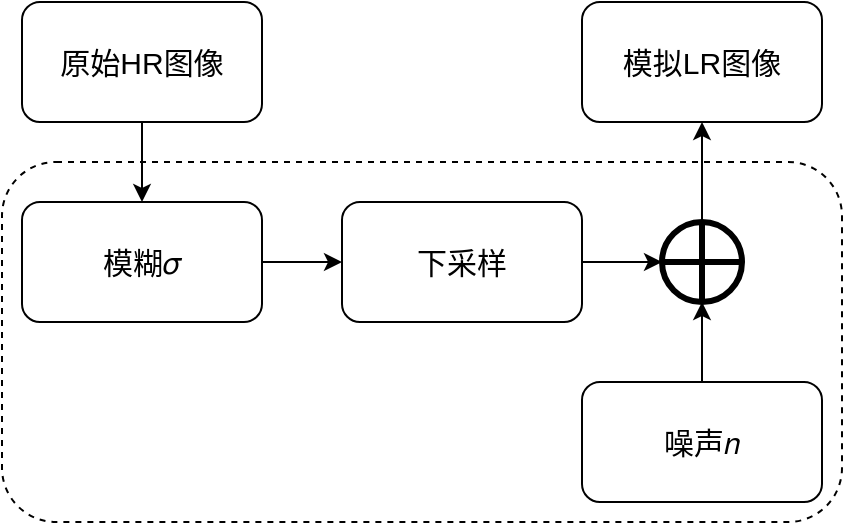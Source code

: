 <mxfile>
    <diagram id="FbYk2MmdT6vzHvfKiVY0" name="Page-1">
        <mxGraphModel dx="639" dy="680" grid="1" gridSize="10" guides="1" tooltips="1" connect="1" arrows="1" fold="1" page="1" pageScale="1" pageWidth="827" pageHeight="1169" math="0" shadow="0">
            <root>
                <mxCell id="0"/>
                <mxCell id="1" parent="0"/>
                <mxCell id="36" value="&lt;br&gt;&lt;br&gt;&lt;br&gt;&lt;br&gt;&lt;br&gt;&lt;br&gt;&lt;br&gt;" style="rounded=1;whiteSpace=wrap;html=1;fontSize=20;fillColor=none;dashed=1;" parent="1" vertex="1">
                    <mxGeometry x="40" y="280" width="420" height="180" as="geometry"/>
                </mxCell>
                <mxCell id="4" value="" style="edgeStyle=none;html=1;fontSize=20;fontStyle=1" parent="1" source="2" target="3" edge="1">
                    <mxGeometry relative="1" as="geometry"/>
                </mxCell>
                <mxCell id="2" value="原始HR图像" style="rounded=1;whiteSpace=wrap;html=1;fontSize=15;fontStyle=0" parent="1" vertex="1">
                    <mxGeometry x="50" y="200" width="120" height="60" as="geometry"/>
                </mxCell>
                <mxCell id="38" value="" style="edgeStyle=none;html=1;" parent="1" source="3" target="5" edge="1">
                    <mxGeometry relative="1" as="geometry"/>
                </mxCell>
                <mxCell id="3" value="模糊𝜎" style="whiteSpace=wrap;html=1;fontSize=15;rounded=1;fontStyle=0" parent="1" vertex="1">
                    <mxGeometry x="50" y="300" width="120" height="60" as="geometry"/>
                </mxCell>
                <mxCell id="39" value="" style="edgeStyle=none;html=1;" parent="1" source="5" edge="1">
                    <mxGeometry relative="1" as="geometry">
                        <mxPoint x="370" y="330" as="targetPoint"/>
                    </mxGeometry>
                </mxCell>
                <mxCell id="5" value="下采样" style="whiteSpace=wrap;html=1;fontSize=15;rounded=1;fontStyle=0" parent="1" vertex="1">
                    <mxGeometry x="210" y="300" width="120" height="60" as="geometry"/>
                </mxCell>
                <mxCell id="41" style="edgeStyle=none;html=1;exitX=1;exitY=0.5;exitDx=0;exitDy=0;entryX=0.5;entryY=1;entryDx=0;entryDy=0;" parent="1" source="9" edge="1">
                    <mxGeometry relative="1" as="geometry">
                        <Array as="points">
                            <mxPoint x="390" y="420"/>
                        </Array>
                        <mxPoint x="390" y="350" as="targetPoint"/>
                    </mxGeometry>
                </mxCell>
                <mxCell id="9" value="噪声𝑛" style="whiteSpace=wrap;html=1;fontSize=15;rounded=1;fontStyle=0;" parent="1" vertex="1">
                    <mxGeometry x="330" y="390" width="120" height="60" as="geometry"/>
                </mxCell>
                <mxCell id="13" value="模拟LR图像" style="whiteSpace=wrap;html=1;fontSize=15;rounded=1;fontStyle=0;" parent="1" vertex="1">
                    <mxGeometry x="330" y="200" width="120" height="60" as="geometry"/>
                </mxCell>
                <mxCell id="31" value="" style="edgeStyle=none;html=1;fontSize=20;exitX=0.5;exitY=0;exitDx=0;exitDy=0;" parent="1" target="13" edge="1">
                    <mxGeometry relative="1" as="geometry">
                        <mxPoint x="390" y="310" as="sourcePoint"/>
                    </mxGeometry>
                </mxCell>
                <mxCell id="42" value="" style="shape=orEllipse;perimeter=ellipsePerimeter;whiteSpace=wrap;html=1;backgroundOutline=1;strokeWidth=3;perimeterSpacing=0;gradientColor=none;" parent="1" vertex="1">
                    <mxGeometry x="370" y="310" width="40" height="40" as="geometry"/>
                </mxCell>
            </root>
        </mxGraphModel>
    </diagram>
</mxfile>